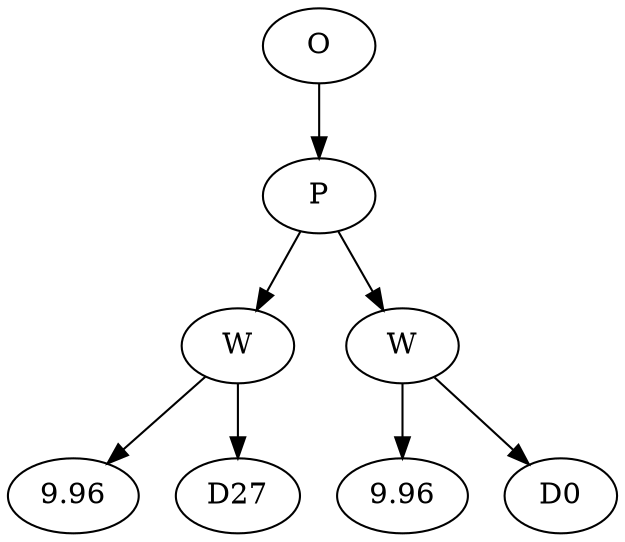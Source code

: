 // Tree
digraph {
	1058711 [label=O]
	1058712 [label=P]
	1058711 -> 1058712
	1058713 [label=W]
	1058712 -> 1058713
	1058714 [label=9.96]
	1058713 -> 1058714
	1058715 [label=D27]
	1058713 -> 1058715
	1058716 [label=W]
	1058712 -> 1058716
	1058717 [label=9.96]
	1058716 -> 1058717
	1058718 [label=D0]
	1058716 -> 1058718
}
